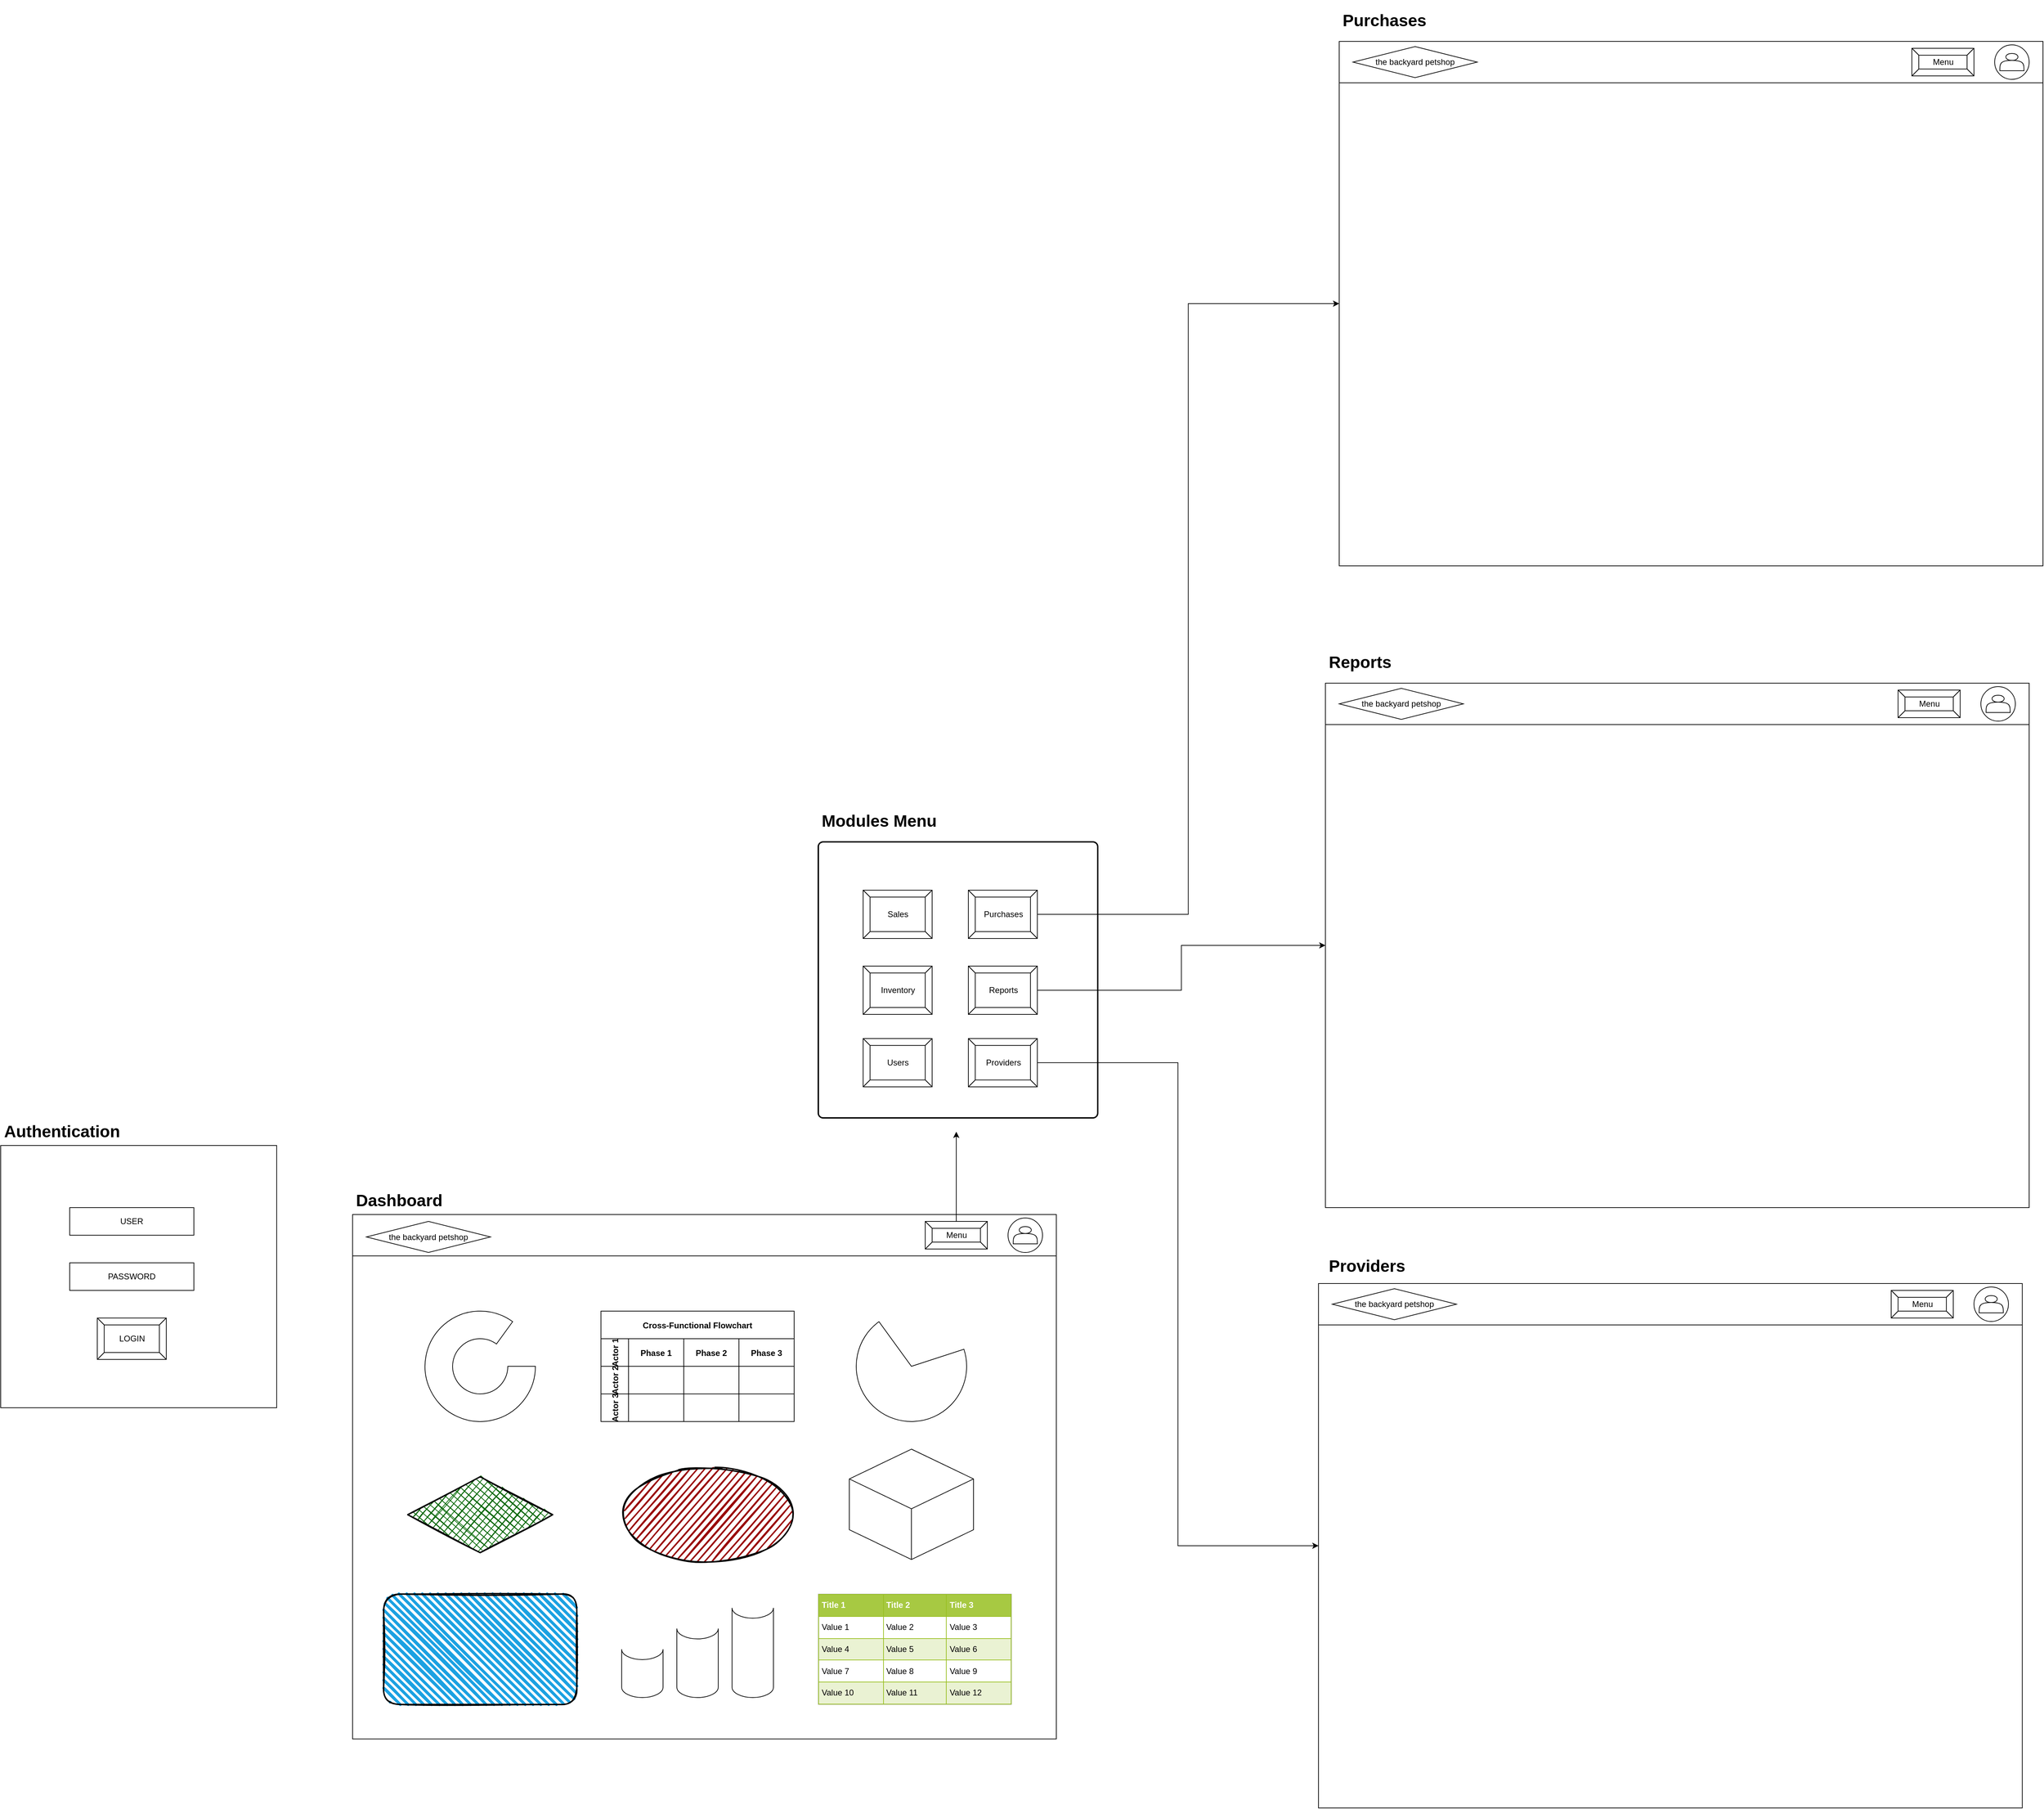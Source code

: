 <mxfile version="20.1.1" type="github">
  <diagram id="YnqQtK5fT6dAKDrcnCmn" name="Page-1">
    <mxGraphModel dx="5032" dy="4960" grid="1" gridSize="10" guides="1" tooltips="1" connect="1" arrows="1" fold="1" page="1" pageScale="1" pageWidth="850" pageHeight="1100" math="0" shadow="0">
      <root>
        <mxCell id="0" />
        <mxCell id="1" parent="0" />
        <mxCell id="ifVMXw7Uef_25uuYWxH6-1" value="" style="rounded=0;whiteSpace=wrap;html=1;" vertex="1" parent="1">
          <mxGeometry x="60" y="60" width="400" height="380" as="geometry" />
        </mxCell>
        <mxCell id="ifVMXw7Uef_25uuYWxH6-3" value="" style="verticalLabelPosition=bottom;verticalAlign=top;html=1;shape=mxgraph.basic.rect;fillColor2=none;strokeWidth=1;size=20;indent=5;" vertex="1" parent="1">
          <mxGeometry x="160" y="150" width="180" height="40" as="geometry" />
        </mxCell>
        <mxCell id="ifVMXw7Uef_25uuYWxH6-4" value="USER" style="text;html=1;strokeColor=none;fillColor=none;align=center;verticalAlign=middle;whiteSpace=wrap;rounded=0;" vertex="1" parent="1">
          <mxGeometry x="160" y="160" width="180" height="20" as="geometry" />
        </mxCell>
        <mxCell id="ifVMXw7Uef_25uuYWxH6-7" value="" style="verticalLabelPosition=bottom;verticalAlign=top;html=1;shape=mxgraph.basic.rect;fillColor2=none;strokeWidth=1;size=20;indent=5;" vertex="1" parent="1">
          <mxGeometry x="160" y="230" width="180" height="40" as="geometry" />
        </mxCell>
        <mxCell id="ifVMXw7Uef_25uuYWxH6-8" value="PASSWORD" style="text;html=1;strokeColor=none;fillColor=none;align=center;verticalAlign=middle;whiteSpace=wrap;rounded=0;" vertex="1" parent="1">
          <mxGeometry x="160" y="240" width="180" height="20" as="geometry" />
        </mxCell>
        <mxCell id="ifVMXw7Uef_25uuYWxH6-10" value="LOGIN" style="labelPosition=center;verticalLabelPosition=middle;align=center;html=1;shape=mxgraph.basic.button;dx=10;" vertex="1" parent="1">
          <mxGeometry x="200" y="310" width="100" height="60" as="geometry" />
        </mxCell>
        <mxCell id="ifVMXw7Uef_25uuYWxH6-11" value="&lt;h1&gt;Authentication&lt;/h1&gt;" style="text;html=1;strokeColor=none;fillColor=none;spacing=5;spacingTop=-20;whiteSpace=wrap;overflow=hidden;rounded=0;" vertex="1" parent="1">
          <mxGeometry x="60" y="20" width="190" height="40" as="geometry" />
        </mxCell>
        <mxCell id="ifVMXw7Uef_25uuYWxH6-13" value="" style="rounded=0;whiteSpace=wrap;html=1;" vertex="1" parent="1">
          <mxGeometry x="570" y="160" width="1020" height="760" as="geometry" />
        </mxCell>
        <mxCell id="ifVMXw7Uef_25uuYWxH6-14" value="" style="rounded=0;whiteSpace=wrap;html=1;" vertex="1" parent="1">
          <mxGeometry x="570" y="160" width="1020" height="60" as="geometry" />
        </mxCell>
        <mxCell id="ifVMXw7Uef_25uuYWxH6-15" value="" style="ellipse;whiteSpace=wrap;html=1;aspect=fixed;" vertex="1" parent="1">
          <mxGeometry x="1520" y="165" width="50" height="50" as="geometry" />
        </mxCell>
        <mxCell id="ifVMXw7Uef_25uuYWxH6-16" value="" style="shape=actor;whiteSpace=wrap;html=1;" vertex="1" parent="1">
          <mxGeometry x="1527.5" y="177.5" width="35" height="25" as="geometry" />
        </mxCell>
        <mxCell id="ifVMXw7Uef_25uuYWxH6-18" style="edgeStyle=orthogonalEdgeStyle;rounded=0;orthogonalLoop=1;jettySize=auto;html=1;" edge="1" parent="1" source="ifVMXw7Uef_25uuYWxH6-17">
          <mxGeometry relative="1" as="geometry">
            <mxPoint x="1445" y="40" as="targetPoint" />
          </mxGeometry>
        </mxCell>
        <mxCell id="ifVMXw7Uef_25uuYWxH6-17" value="Menu" style="labelPosition=center;verticalLabelPosition=middle;align=center;html=1;shape=mxgraph.basic.button;dx=10;" vertex="1" parent="1">
          <mxGeometry x="1400" y="170" width="90" height="40" as="geometry" />
        </mxCell>
        <mxCell id="ifVMXw7Uef_25uuYWxH6-19" value="&lt;h1&gt;Dashboard&lt;/h1&gt;" style="text;html=1;strokeColor=none;fillColor=none;spacing=5;spacingTop=-20;whiteSpace=wrap;overflow=hidden;rounded=0;" vertex="1" parent="1">
          <mxGeometry x="570" y="120" width="190" height="40" as="geometry" />
        </mxCell>
        <mxCell id="ifVMXw7Uef_25uuYWxH6-21" value="Cross-Functional Flowchart" style="shape=table;childLayout=tableLayout;startSize=40;collapsible=0;recursiveResize=0;expand=0;fontStyle=1;" vertex="1" parent="1">
          <mxGeometry x="930" y="300" width="280" height="160" as="geometry" />
        </mxCell>
        <mxCell id="ifVMXw7Uef_25uuYWxH6-22" value="Actor 1" style="shape=tableRow;horizontal=0;startSize=40;swimlaneHead=0;swimlaneBody=0;top=0;left=0;bottom=0;right=0;dropTarget=0;fillColor=none;collapsible=0;recursiveResize=0;expand=0;fontStyle=1;" vertex="1" parent="ifVMXw7Uef_25uuYWxH6-21">
          <mxGeometry y="40" width="280" height="40" as="geometry" />
        </mxCell>
        <mxCell id="ifVMXw7Uef_25uuYWxH6-23" value="Phase 1" style="swimlane;swimlaneHead=0;swimlaneBody=0;fontStyle=0;connectable=0;fillColor=none;startSize=40;collapsible=0;recursiveResize=0;expand=0;fontStyle=1;" vertex="1" parent="ifVMXw7Uef_25uuYWxH6-22">
          <mxGeometry x="40" width="80" height="40" as="geometry">
            <mxRectangle width="80" height="40" as="alternateBounds" />
          </mxGeometry>
        </mxCell>
        <mxCell id="ifVMXw7Uef_25uuYWxH6-24" value="Phase 2" style="swimlane;swimlaneHead=0;swimlaneBody=0;fontStyle=0;connectable=0;fillColor=none;startSize=40;collapsible=0;recursiveResize=0;expand=0;fontStyle=1;" vertex="1" parent="ifVMXw7Uef_25uuYWxH6-22">
          <mxGeometry x="120" width="80" height="40" as="geometry">
            <mxRectangle width="80" height="40" as="alternateBounds" />
          </mxGeometry>
        </mxCell>
        <mxCell id="ifVMXw7Uef_25uuYWxH6-25" value="Phase 3" style="swimlane;swimlaneHead=0;swimlaneBody=0;fontStyle=0;connectable=0;fillColor=none;startSize=40;collapsible=0;recursiveResize=0;expand=0;fontStyle=1;" vertex="1" parent="ifVMXw7Uef_25uuYWxH6-22">
          <mxGeometry x="200" width="80" height="40" as="geometry">
            <mxRectangle width="80" height="40" as="alternateBounds" />
          </mxGeometry>
        </mxCell>
        <mxCell id="ifVMXw7Uef_25uuYWxH6-26" value="Actor 2" style="shape=tableRow;horizontal=0;startSize=40;swimlaneHead=0;swimlaneBody=0;top=0;left=0;bottom=0;right=0;dropTarget=0;fillColor=none;collapsible=0;recursiveResize=0;expand=0;fontStyle=1;" vertex="1" parent="ifVMXw7Uef_25uuYWxH6-21">
          <mxGeometry y="80" width="280" height="40" as="geometry" />
        </mxCell>
        <mxCell id="ifVMXw7Uef_25uuYWxH6-27" value="" style="swimlane;swimlaneHead=0;swimlaneBody=0;fontStyle=0;connectable=0;fillColor=none;startSize=0;collapsible=0;recursiveResize=0;expand=0;fontStyle=1;" vertex="1" parent="ifVMXw7Uef_25uuYWxH6-26">
          <mxGeometry x="40" width="80" height="40" as="geometry">
            <mxRectangle width="80" height="40" as="alternateBounds" />
          </mxGeometry>
        </mxCell>
        <mxCell id="ifVMXw7Uef_25uuYWxH6-28" value="" style="swimlane;swimlaneHead=0;swimlaneBody=0;fontStyle=0;connectable=0;fillColor=none;startSize=0;collapsible=0;recursiveResize=0;expand=0;fontStyle=1;" vertex="1" parent="ifVMXw7Uef_25uuYWxH6-26">
          <mxGeometry x="120" width="80" height="40" as="geometry">
            <mxRectangle width="80" height="40" as="alternateBounds" />
          </mxGeometry>
        </mxCell>
        <mxCell id="ifVMXw7Uef_25uuYWxH6-29" value="" style="swimlane;swimlaneHead=0;swimlaneBody=0;fontStyle=0;connectable=0;fillColor=none;startSize=0;collapsible=0;recursiveResize=0;expand=0;fontStyle=1;" vertex="1" parent="ifVMXw7Uef_25uuYWxH6-26">
          <mxGeometry x="200" width="80" height="40" as="geometry">
            <mxRectangle width="80" height="40" as="alternateBounds" />
          </mxGeometry>
        </mxCell>
        <mxCell id="ifVMXw7Uef_25uuYWxH6-30" value="Actor 3" style="shape=tableRow;horizontal=0;startSize=40;swimlaneHead=0;swimlaneBody=0;top=0;left=0;bottom=0;right=0;dropTarget=0;fillColor=none;collapsible=0;recursiveResize=0;expand=0;fontStyle=1;" vertex="1" parent="ifVMXw7Uef_25uuYWxH6-21">
          <mxGeometry y="120" width="280" height="40" as="geometry" />
        </mxCell>
        <mxCell id="ifVMXw7Uef_25uuYWxH6-31" value="" style="swimlane;swimlaneHead=0;swimlaneBody=0;fontStyle=0;connectable=0;fillColor=none;startSize=0;collapsible=0;recursiveResize=0;expand=0;fontStyle=1;" vertex="1" parent="ifVMXw7Uef_25uuYWxH6-30">
          <mxGeometry x="40" width="80" height="40" as="geometry">
            <mxRectangle width="80" height="40" as="alternateBounds" />
          </mxGeometry>
        </mxCell>
        <mxCell id="ifVMXw7Uef_25uuYWxH6-32" value="" style="swimlane;swimlaneHead=0;swimlaneBody=0;fontStyle=0;connectable=0;fillColor=none;startSize=0;collapsible=0;recursiveResize=0;expand=0;fontStyle=1;" vertex="1" parent="ifVMXw7Uef_25uuYWxH6-30">
          <mxGeometry x="120" width="80" height="40" as="geometry">
            <mxRectangle width="80" height="40" as="alternateBounds" />
          </mxGeometry>
        </mxCell>
        <mxCell id="ifVMXw7Uef_25uuYWxH6-33" value="" style="swimlane;swimlaneHead=0;swimlaneBody=0;fontStyle=0;connectable=0;fillColor=none;startSize=0;collapsible=0;recursiveResize=0;expand=0;fontStyle=1;" vertex="1" parent="ifVMXw7Uef_25uuYWxH6-30">
          <mxGeometry x="200" width="80" height="40" as="geometry">
            <mxRectangle width="80" height="40" as="alternateBounds" />
          </mxGeometry>
        </mxCell>
        <mxCell id="ifVMXw7Uef_25uuYWxH6-35" value="" style="rounded=1;whiteSpace=wrap;html=1;strokeWidth=2;fillWeight=4;hachureGap=8;hachureAngle=45;fillColor=#1ba1e2;sketch=1;" vertex="1" parent="1">
          <mxGeometry x="615" y="710" width="280" height="160" as="geometry" />
        </mxCell>
        <mxCell id="ifVMXw7Uef_25uuYWxH6-49" value="&lt;table border=&quot;1&quot; width=&quot;100%&quot; height=&quot;100%&quot; cellpadding=&quot;4&quot; style=&quot;width:100%;height:100%;border-collapse:collapse;&quot;&gt;&lt;tr style=&quot;background-color:#A7C942;color:#ffffff;border:1px solid #98bf21;&quot;&gt;&lt;th align=&quot;left&quot;&gt;Title 1&lt;/th&gt;&lt;th align=&quot;left&quot;&gt;Title 2&lt;/th&gt;&lt;th align=&quot;left&quot;&gt;Title 3&lt;/th&gt;&lt;/tr&gt;&lt;tr style=&quot;border:1px solid #98bf21;&quot;&gt;&lt;td&gt;Value 1&lt;/td&gt;&lt;td&gt;Value 2&lt;/td&gt;&lt;td&gt;Value 3&lt;/td&gt;&lt;/tr&gt;&lt;tr style=&quot;background-color:#EAF2D3;border:1px solid #98bf21;&quot;&gt;&lt;td&gt;Value 4&lt;/td&gt;&lt;td&gt;Value 5&lt;/td&gt;&lt;td&gt;Value 6&lt;/td&gt;&lt;/tr&gt;&lt;tr style=&quot;border:1px solid #98bf21;&quot;&gt;&lt;td&gt;Value 7&lt;/td&gt;&lt;td&gt;Value 8&lt;/td&gt;&lt;td&gt;Value 9&lt;/td&gt;&lt;/tr&gt;&lt;tr style=&quot;background-color:#EAF2D3;border:1px solid #98bf21;&quot;&gt;&lt;td&gt;Value 10&lt;/td&gt;&lt;td&gt;Value 11&lt;/td&gt;&lt;td&gt;Value 12&lt;/td&gt;&lt;/tr&gt;&lt;/table&gt;" style="text;html=1;strokeColor=#c0c0c0;fillColor=#ffffff;overflow=fill;rounded=0;" vertex="1" parent="1">
          <mxGeometry x="1245" y="710" width="280" height="160" as="geometry" />
        </mxCell>
        <mxCell id="ifVMXw7Uef_25uuYWxH6-50" value="" style="rhombus;whiteSpace=wrap;html=1;strokeWidth=2;fillWeight=-1;hachureGap=8;fillStyle=cross-hatch;fillColor=#006600;sketch=1;" vertex="1" parent="1">
          <mxGeometry x="650" y="540" width="210" height="110" as="geometry" />
        </mxCell>
        <mxCell id="ifVMXw7Uef_25uuYWxH6-51" value="" style="ellipse;whiteSpace=wrap;html=1;strokeWidth=2;fillWeight=2;hachureGap=8;fillColor=#990000;fillStyle=dots;sketch=1;" vertex="1" parent="1">
          <mxGeometry x="960" y="525" width="250" height="140" as="geometry" />
        </mxCell>
        <mxCell id="ifVMXw7Uef_25uuYWxH6-52" value="" style="html=1;whiteSpace=wrap;shape=isoCube2;backgroundOutline=1;isoAngle=15;" vertex="1" parent="1">
          <mxGeometry x="1290" y="500" width="180" height="160" as="geometry" />
        </mxCell>
        <mxCell id="ifVMXw7Uef_25uuYWxH6-53" value="the backyard petshop" style="shape=rhombus;perimeter=rhombusPerimeter;whiteSpace=wrap;html=1;align=center;" vertex="1" parent="1">
          <mxGeometry x="590" y="170" width="180" height="45" as="geometry" />
        </mxCell>
        <mxCell id="ifVMXw7Uef_25uuYWxH6-54" value="" style="rounded=1;whiteSpace=wrap;html=1;absoluteArcSize=1;arcSize=14;strokeWidth=2;" vertex="1" parent="1">
          <mxGeometry x="1245" y="-380" width="405" height="400" as="geometry" />
        </mxCell>
        <mxCell id="ifVMXw7Uef_25uuYWxH6-55" value="&lt;h1&gt;Modules Menu&lt;/h1&gt;" style="text;html=1;strokeColor=none;fillColor=none;spacing=5;spacingTop=-20;whiteSpace=wrap;overflow=hidden;rounded=0;" vertex="1" parent="1">
          <mxGeometry x="1245" y="-430" width="190" height="40" as="geometry" />
        </mxCell>
        <mxCell id="ifVMXw7Uef_25uuYWxH6-56" value="Sales" style="labelPosition=center;verticalLabelPosition=middle;align=center;html=1;shape=mxgraph.basic.button;dx=10;" vertex="1" parent="1">
          <mxGeometry x="1310" y="-310" width="100" height="70" as="geometry" />
        </mxCell>
        <mxCell id="ifVMXw7Uef_25uuYWxH6-77" style="edgeStyle=orthogonalEdgeStyle;rounded=0;orthogonalLoop=1;jettySize=auto;html=1;entryX=0;entryY=0.5;entryDx=0;entryDy=0;" edge="1" parent="1" source="ifVMXw7Uef_25uuYWxH6-58" target="ifVMXw7Uef_25uuYWxH6-71">
          <mxGeometry relative="1" as="geometry" />
        </mxCell>
        <mxCell id="ifVMXw7Uef_25uuYWxH6-58" value="Reports" style="labelPosition=center;verticalLabelPosition=middle;align=center;html=1;shape=mxgraph.basic.button;dx=10;" vertex="1" parent="1">
          <mxGeometry x="1462.5" y="-200" width="100" height="70" as="geometry" />
        </mxCell>
        <mxCell id="ifVMXw7Uef_25uuYWxH6-93" style="edgeStyle=orthogonalEdgeStyle;rounded=0;orthogonalLoop=1;jettySize=auto;html=1;entryX=0;entryY=0.5;entryDx=0;entryDy=0;" edge="1" parent="1" source="ifVMXw7Uef_25uuYWxH6-59" target="ifVMXw7Uef_25uuYWxH6-85">
          <mxGeometry relative="1" as="geometry" />
        </mxCell>
        <mxCell id="ifVMXw7Uef_25uuYWxH6-59" value="Purchases" style="labelPosition=center;verticalLabelPosition=middle;align=center;html=1;shape=mxgraph.basic.button;dx=10;" vertex="1" parent="1">
          <mxGeometry x="1462.5" y="-310" width="100" height="70" as="geometry" />
        </mxCell>
        <mxCell id="ifVMXw7Uef_25uuYWxH6-60" value="Inventory" style="labelPosition=center;verticalLabelPosition=middle;align=center;html=1;shape=mxgraph.basic.button;dx=10;" vertex="1" parent="1">
          <mxGeometry x="1310" y="-200" width="100" height="70" as="geometry" />
        </mxCell>
        <mxCell id="ifVMXw7Uef_25uuYWxH6-61" value="Users" style="labelPosition=center;verticalLabelPosition=middle;align=center;html=1;shape=mxgraph.basic.button;dx=10;" vertex="1" parent="1">
          <mxGeometry x="1310" y="-95" width="100" height="70" as="geometry" />
        </mxCell>
        <mxCell id="ifVMXw7Uef_25uuYWxH6-94" style="edgeStyle=orthogonalEdgeStyle;rounded=0;orthogonalLoop=1;jettySize=auto;html=1;entryX=0;entryY=0.5;entryDx=0;entryDy=0;" edge="1" parent="1" source="ifVMXw7Uef_25uuYWxH6-62" target="ifVMXw7Uef_25uuYWxH6-79">
          <mxGeometry relative="1" as="geometry" />
        </mxCell>
        <mxCell id="ifVMXw7Uef_25uuYWxH6-62" value="Providers" style="labelPosition=center;verticalLabelPosition=middle;align=center;html=1;shape=mxgraph.basic.button;dx=10;" vertex="1" parent="1">
          <mxGeometry x="1462.5" y="-95" width="100" height="70" as="geometry" />
        </mxCell>
        <mxCell id="ifVMXw7Uef_25uuYWxH6-63" value="" style="verticalLabelPosition=bottom;verticalAlign=top;html=1;shape=mxgraph.basic.partConcEllipse;startAngle=0.25;endAngle=0.1;arcWidth=0.5;" vertex="1" parent="1">
          <mxGeometry x="675" y="300" width="160" height="160" as="geometry" />
        </mxCell>
        <mxCell id="ifVMXw7Uef_25uuYWxH6-64" value="" style="verticalLabelPosition=bottom;verticalAlign=top;html=1;shape=mxgraph.basic.pie;startAngle=0.2;endAngle=0.9;" vertex="1" parent="1">
          <mxGeometry x="1300" y="300" width="160" height="160" as="geometry" />
        </mxCell>
        <mxCell id="ifVMXw7Uef_25uuYWxH6-65" value="" style="shape=cylinder3;whiteSpace=wrap;html=1;boundedLbl=1;backgroundOutline=1;size=15;lid=0;" vertex="1" parent="1">
          <mxGeometry x="960" y="790" width="60" height="70" as="geometry" />
        </mxCell>
        <mxCell id="ifVMXw7Uef_25uuYWxH6-67" value="" style="shape=cylinder3;whiteSpace=wrap;html=1;boundedLbl=1;backgroundOutline=1;size=15;lid=0;" vertex="1" parent="1">
          <mxGeometry x="1040" y="760" width="60" height="100" as="geometry" />
        </mxCell>
        <mxCell id="ifVMXw7Uef_25uuYWxH6-68" value="" style="shape=cylinder3;whiteSpace=wrap;html=1;boundedLbl=1;backgroundOutline=1;size=15;lid=0;" vertex="1" parent="1">
          <mxGeometry x="1120" y="730" width="60" height="130" as="geometry" />
        </mxCell>
        <mxCell id="ifVMXw7Uef_25uuYWxH6-71" value="" style="rounded=0;whiteSpace=wrap;html=1;" vertex="1" parent="1">
          <mxGeometry x="1980" y="-610" width="1020" height="760" as="geometry" />
        </mxCell>
        <mxCell id="ifVMXw7Uef_25uuYWxH6-72" value="" style="rounded=0;whiteSpace=wrap;html=1;" vertex="1" parent="1">
          <mxGeometry x="1980" y="-610" width="1020" height="60" as="geometry" />
        </mxCell>
        <mxCell id="ifVMXw7Uef_25uuYWxH6-73" value="" style="ellipse;whiteSpace=wrap;html=1;aspect=fixed;" vertex="1" parent="1">
          <mxGeometry x="2930" y="-605" width="50" height="50" as="geometry" />
        </mxCell>
        <mxCell id="ifVMXw7Uef_25uuYWxH6-74" value="Menu" style="labelPosition=center;verticalLabelPosition=middle;align=center;html=1;shape=mxgraph.basic.button;dx=10;" vertex="1" parent="1">
          <mxGeometry x="2810" y="-600" width="90" height="40" as="geometry" />
        </mxCell>
        <mxCell id="ifVMXw7Uef_25uuYWxH6-75" value="" style="shape=actor;whiteSpace=wrap;html=1;" vertex="1" parent="1">
          <mxGeometry x="2937.5" y="-592.5" width="35" height="25" as="geometry" />
        </mxCell>
        <mxCell id="ifVMXw7Uef_25uuYWxH6-76" value="&lt;h1&gt;Reports&lt;/h1&gt;" style="text;html=1;strokeColor=none;fillColor=none;spacing=5;spacingTop=-20;whiteSpace=wrap;overflow=hidden;rounded=0;" vertex="1" parent="1">
          <mxGeometry x="1980" y="-660" width="190" height="40" as="geometry" />
        </mxCell>
        <mxCell id="ifVMXw7Uef_25uuYWxH6-78" value="the backyard petshop" style="shape=rhombus;perimeter=rhombusPerimeter;whiteSpace=wrap;html=1;align=center;" vertex="1" parent="1">
          <mxGeometry x="2000" y="-602.5" width="180" height="45" as="geometry" />
        </mxCell>
        <mxCell id="ifVMXw7Uef_25uuYWxH6-79" value="" style="rounded=0;whiteSpace=wrap;html=1;" vertex="1" parent="1">
          <mxGeometry x="1970" y="260" width="1020" height="760" as="geometry" />
        </mxCell>
        <mxCell id="ifVMXw7Uef_25uuYWxH6-80" value="" style="rounded=0;whiteSpace=wrap;html=1;" vertex="1" parent="1">
          <mxGeometry x="1970" y="260" width="1020" height="60" as="geometry" />
        </mxCell>
        <mxCell id="ifVMXw7Uef_25uuYWxH6-81" value="" style="ellipse;whiteSpace=wrap;html=1;aspect=fixed;" vertex="1" parent="1">
          <mxGeometry x="2920" y="265" width="50" height="50" as="geometry" />
        </mxCell>
        <mxCell id="ifVMXw7Uef_25uuYWxH6-82" value="Menu" style="labelPosition=center;verticalLabelPosition=middle;align=center;html=1;shape=mxgraph.basic.button;dx=10;" vertex="1" parent="1">
          <mxGeometry x="2800" y="270" width="90" height="40" as="geometry" />
        </mxCell>
        <mxCell id="ifVMXw7Uef_25uuYWxH6-83" value="" style="shape=actor;whiteSpace=wrap;html=1;" vertex="1" parent="1">
          <mxGeometry x="2927.5" y="277.5" width="35" height="25" as="geometry" />
        </mxCell>
        <mxCell id="ifVMXw7Uef_25uuYWxH6-84" value="the backyard petshop" style="shape=rhombus;perimeter=rhombusPerimeter;whiteSpace=wrap;html=1;align=center;" vertex="1" parent="1">
          <mxGeometry x="1990" y="267.5" width="180" height="45" as="geometry" />
        </mxCell>
        <mxCell id="ifVMXw7Uef_25uuYWxH6-85" value="" style="rounded=0;whiteSpace=wrap;html=1;" vertex="1" parent="1">
          <mxGeometry x="2000" y="-1540" width="1020" height="760" as="geometry" />
        </mxCell>
        <mxCell id="ifVMXw7Uef_25uuYWxH6-86" value="" style="rounded=0;whiteSpace=wrap;html=1;" vertex="1" parent="1">
          <mxGeometry x="2000" y="-1540" width="1020" height="60" as="geometry" />
        </mxCell>
        <mxCell id="ifVMXw7Uef_25uuYWxH6-87" value="" style="ellipse;whiteSpace=wrap;html=1;aspect=fixed;" vertex="1" parent="1">
          <mxGeometry x="2950" y="-1535" width="50" height="50" as="geometry" />
        </mxCell>
        <mxCell id="ifVMXw7Uef_25uuYWxH6-88" value="Menu" style="labelPosition=center;verticalLabelPosition=middle;align=center;html=1;shape=mxgraph.basic.button;dx=10;" vertex="1" parent="1">
          <mxGeometry x="2830" y="-1530" width="90" height="40" as="geometry" />
        </mxCell>
        <mxCell id="ifVMXw7Uef_25uuYWxH6-89" value="" style="shape=actor;whiteSpace=wrap;html=1;" vertex="1" parent="1">
          <mxGeometry x="2957.5" y="-1522.5" width="35" height="25" as="geometry" />
        </mxCell>
        <mxCell id="ifVMXw7Uef_25uuYWxH6-90" value="the backyard petshop" style="shape=rhombus;perimeter=rhombusPerimeter;whiteSpace=wrap;html=1;align=center;" vertex="1" parent="1">
          <mxGeometry x="2020" y="-1532.5" width="180" height="45" as="geometry" />
        </mxCell>
        <mxCell id="ifVMXw7Uef_25uuYWxH6-91" value="&lt;h1&gt;Providers&lt;/h1&gt;" style="text;html=1;strokeColor=none;fillColor=none;spacing=5;spacingTop=-20;whiteSpace=wrap;overflow=hidden;rounded=0;" vertex="1" parent="1">
          <mxGeometry x="1980" y="215" width="190" height="40" as="geometry" />
        </mxCell>
        <mxCell id="ifVMXw7Uef_25uuYWxH6-92" value="&lt;h1&gt;Purchases&lt;/h1&gt;" style="text;html=1;strokeColor=none;fillColor=none;spacing=5;spacingTop=-20;whiteSpace=wrap;overflow=hidden;rounded=0;" vertex="1" parent="1">
          <mxGeometry x="2000" y="-1590" width="190" height="40" as="geometry" />
        </mxCell>
      </root>
    </mxGraphModel>
  </diagram>
</mxfile>
